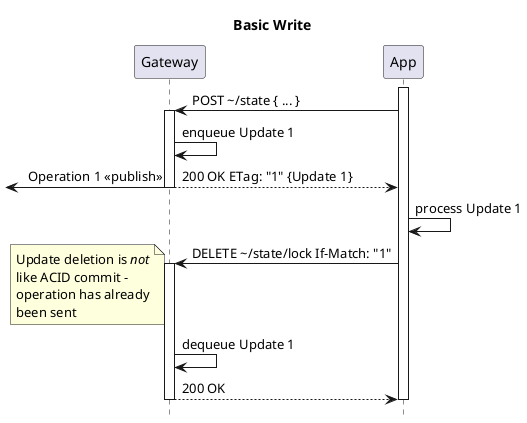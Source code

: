 @startuml
'https://plantuml.com/sequence-diagram
!pragma teoz true
hide footbox

title: Basic Write

participant Gateway as gw
participant "App" as app

activate app
app -> gw ++: POST \~/state { ... }
gw -> gw: enqueue Update 1
'Note that other operations on the domain can happen independently
return 200 OK ETag: "1" {Update 1}
& <- gw: Operation 1 <<publish>>
app -> app: process Update 1
app -> gw ++: DELETE \~/state/lock If-Match: "1"
note left
Update deletion is //not//
like ACID commit –
operation has already
been sent
end note
gw -> gw: dequeue Update 1
return 200 OK
deactivate app

@enduml